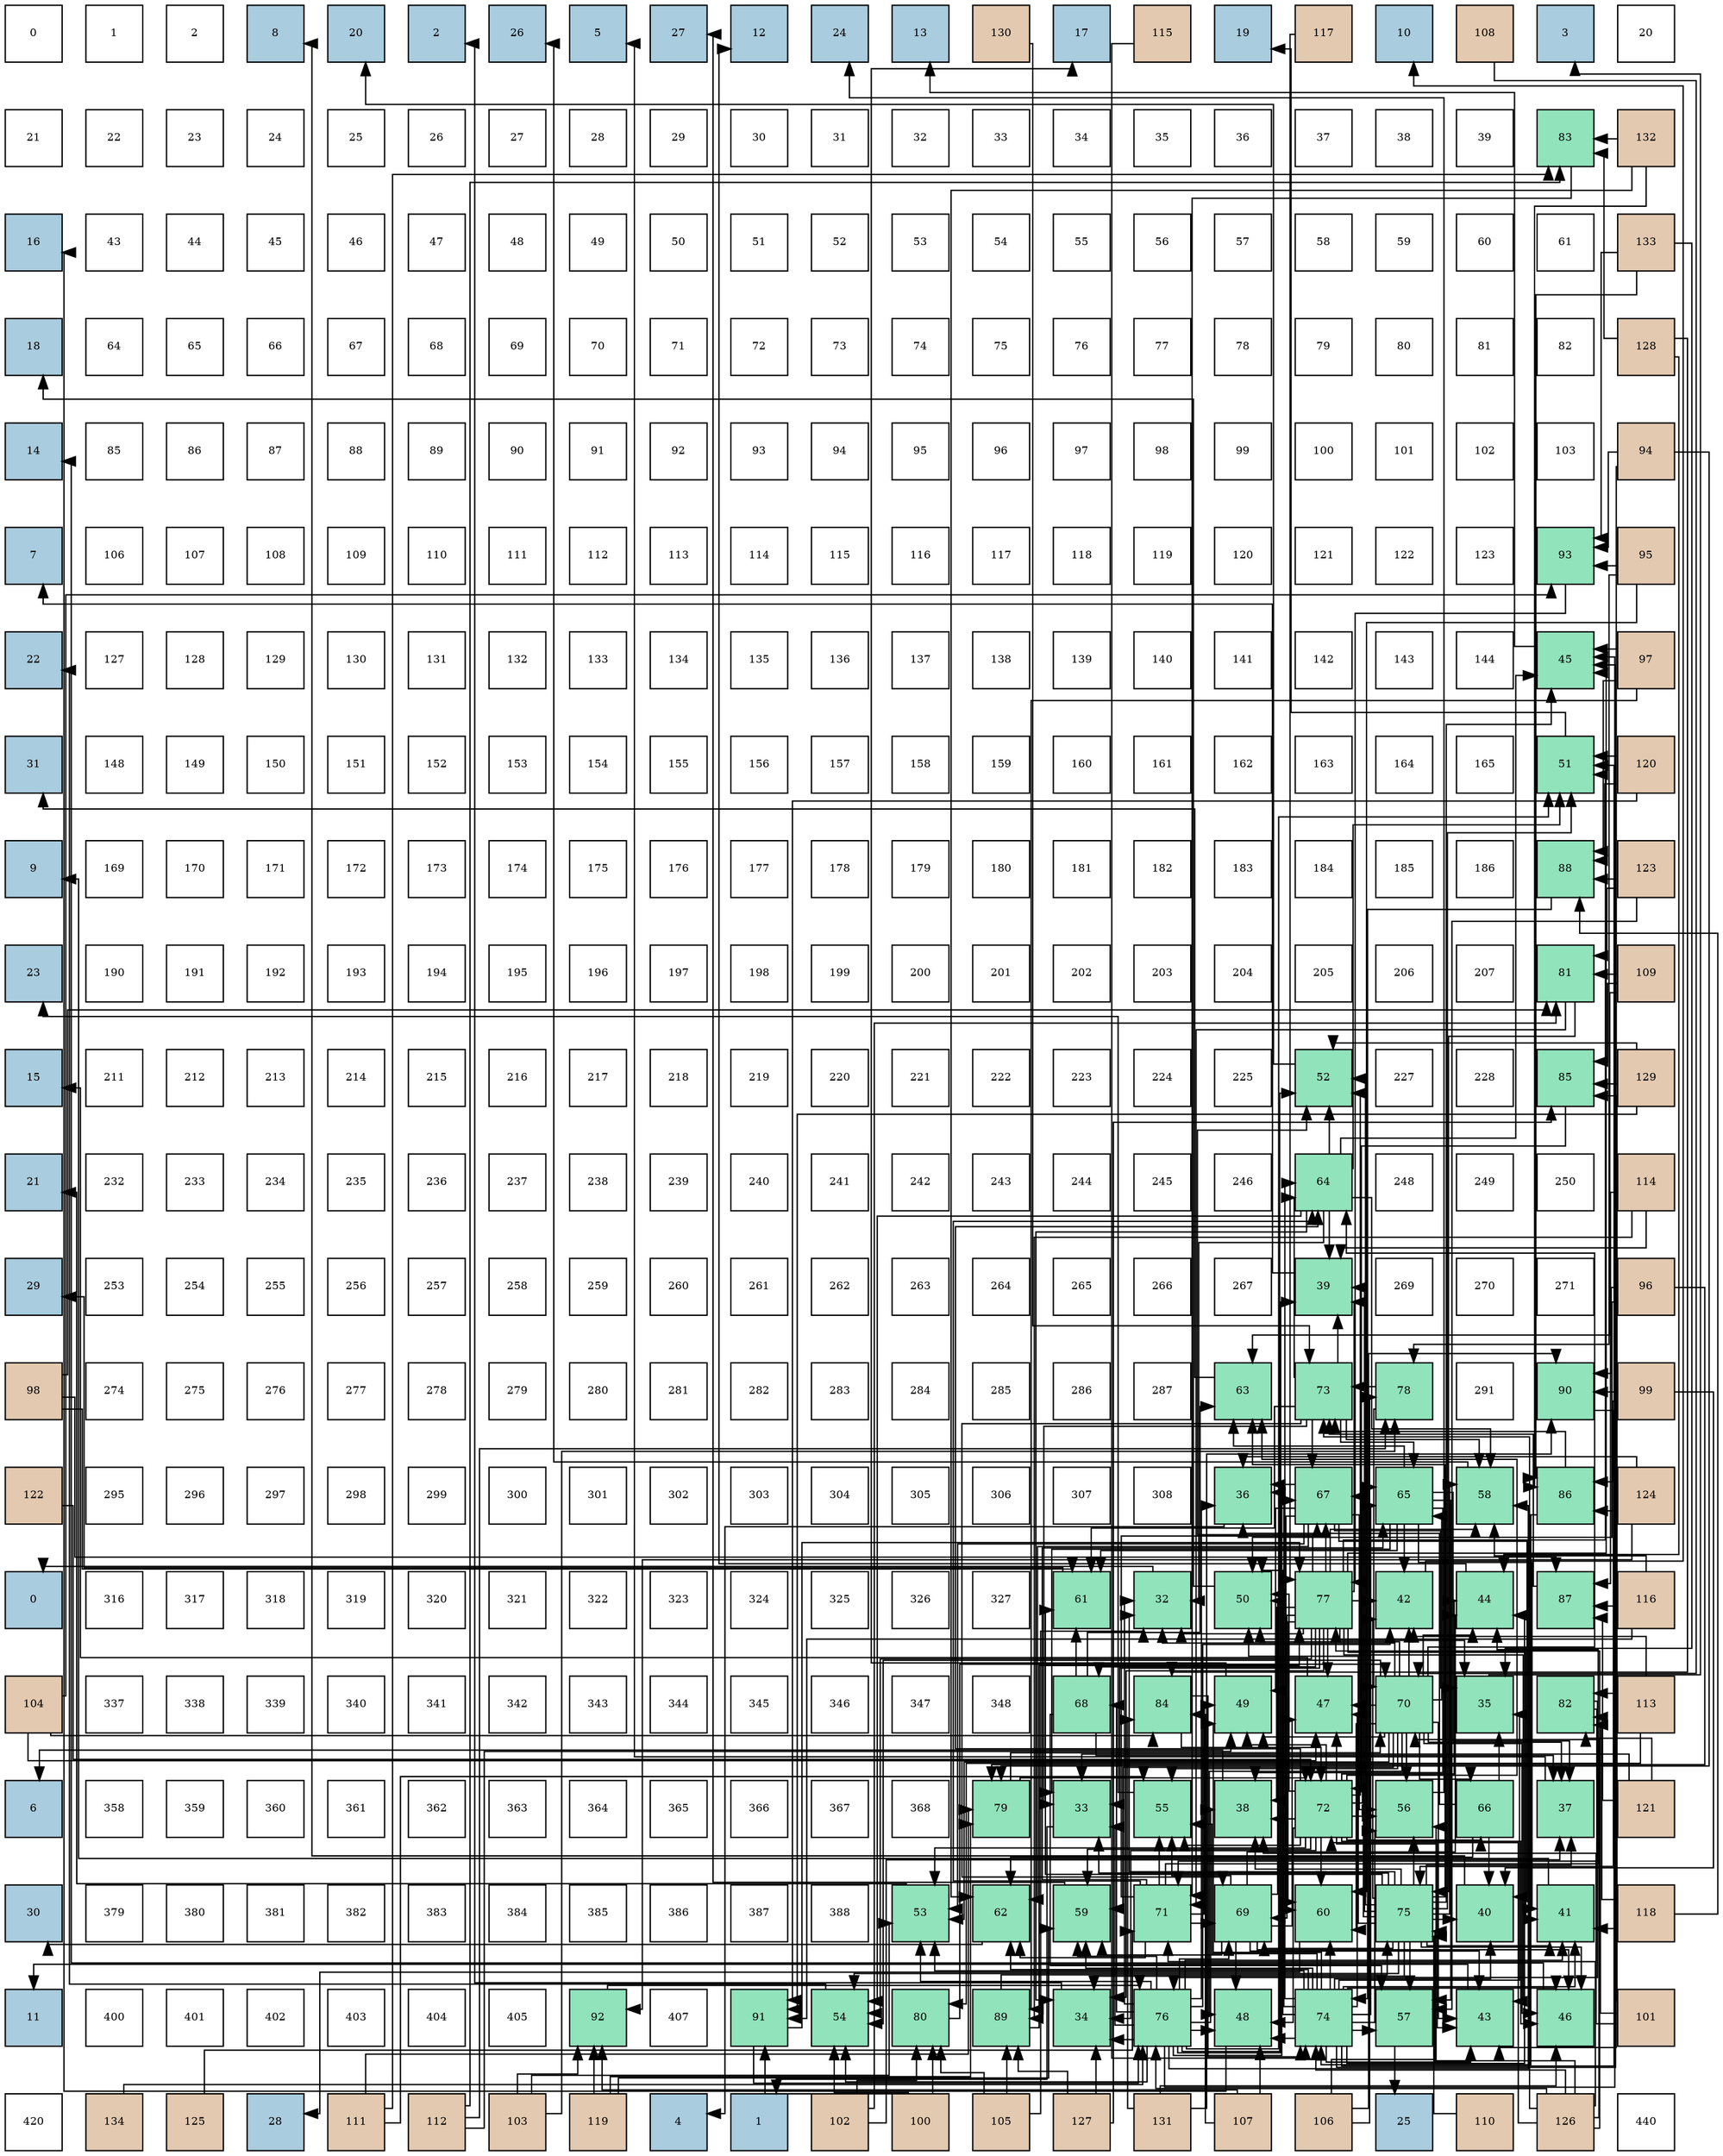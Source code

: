 digraph layout{
 rankdir=TB;
 splines=ortho;
 node [style=filled shape=square fixedsize=true width=0.6];
0[label="0", fontsize=8, fillcolor="#ffffff"];
1[label="1", fontsize=8, fillcolor="#ffffff"];
2[label="2", fontsize=8, fillcolor="#ffffff"];
3[label="8", fontsize=8, fillcolor="#a9ccde"];
4[label="20", fontsize=8, fillcolor="#a9ccde"];
5[label="2", fontsize=8, fillcolor="#a9ccde"];
6[label="26", fontsize=8, fillcolor="#a9ccde"];
7[label="5", fontsize=8, fillcolor="#a9ccde"];
8[label="27", fontsize=8, fillcolor="#a9ccde"];
9[label="12", fontsize=8, fillcolor="#a9ccde"];
10[label="24", fontsize=8, fillcolor="#a9ccde"];
11[label="13", fontsize=8, fillcolor="#a9ccde"];
12[label="130", fontsize=8, fillcolor="#e3c9af"];
13[label="17", fontsize=8, fillcolor="#a9ccde"];
14[label="115", fontsize=8, fillcolor="#e3c9af"];
15[label="19", fontsize=8, fillcolor="#a9ccde"];
16[label="117", fontsize=8, fillcolor="#e3c9af"];
17[label="10", fontsize=8, fillcolor="#a9ccde"];
18[label="108", fontsize=8, fillcolor="#e3c9af"];
19[label="3", fontsize=8, fillcolor="#a9ccde"];
20[label="20", fontsize=8, fillcolor="#ffffff"];
21[label="21", fontsize=8, fillcolor="#ffffff"];
22[label="22", fontsize=8, fillcolor="#ffffff"];
23[label="23", fontsize=8, fillcolor="#ffffff"];
24[label="24", fontsize=8, fillcolor="#ffffff"];
25[label="25", fontsize=8, fillcolor="#ffffff"];
26[label="26", fontsize=8, fillcolor="#ffffff"];
27[label="27", fontsize=8, fillcolor="#ffffff"];
28[label="28", fontsize=8, fillcolor="#ffffff"];
29[label="29", fontsize=8, fillcolor="#ffffff"];
30[label="30", fontsize=8, fillcolor="#ffffff"];
31[label="31", fontsize=8, fillcolor="#ffffff"];
32[label="32", fontsize=8, fillcolor="#ffffff"];
33[label="33", fontsize=8, fillcolor="#ffffff"];
34[label="34", fontsize=8, fillcolor="#ffffff"];
35[label="35", fontsize=8, fillcolor="#ffffff"];
36[label="36", fontsize=8, fillcolor="#ffffff"];
37[label="37", fontsize=8, fillcolor="#ffffff"];
38[label="38", fontsize=8, fillcolor="#ffffff"];
39[label="39", fontsize=8, fillcolor="#ffffff"];
40[label="83", fontsize=8, fillcolor="#91e3bb"];
41[label="132", fontsize=8, fillcolor="#e3c9af"];
42[label="16", fontsize=8, fillcolor="#a9ccde"];
43[label="43", fontsize=8, fillcolor="#ffffff"];
44[label="44", fontsize=8, fillcolor="#ffffff"];
45[label="45", fontsize=8, fillcolor="#ffffff"];
46[label="46", fontsize=8, fillcolor="#ffffff"];
47[label="47", fontsize=8, fillcolor="#ffffff"];
48[label="48", fontsize=8, fillcolor="#ffffff"];
49[label="49", fontsize=8, fillcolor="#ffffff"];
50[label="50", fontsize=8, fillcolor="#ffffff"];
51[label="51", fontsize=8, fillcolor="#ffffff"];
52[label="52", fontsize=8, fillcolor="#ffffff"];
53[label="53", fontsize=8, fillcolor="#ffffff"];
54[label="54", fontsize=8, fillcolor="#ffffff"];
55[label="55", fontsize=8, fillcolor="#ffffff"];
56[label="56", fontsize=8, fillcolor="#ffffff"];
57[label="57", fontsize=8, fillcolor="#ffffff"];
58[label="58", fontsize=8, fillcolor="#ffffff"];
59[label="59", fontsize=8, fillcolor="#ffffff"];
60[label="60", fontsize=8, fillcolor="#ffffff"];
61[label="61", fontsize=8, fillcolor="#ffffff"];
62[label="133", fontsize=8, fillcolor="#e3c9af"];
63[label="18", fontsize=8, fillcolor="#a9ccde"];
64[label="64", fontsize=8, fillcolor="#ffffff"];
65[label="65", fontsize=8, fillcolor="#ffffff"];
66[label="66", fontsize=8, fillcolor="#ffffff"];
67[label="67", fontsize=8, fillcolor="#ffffff"];
68[label="68", fontsize=8, fillcolor="#ffffff"];
69[label="69", fontsize=8, fillcolor="#ffffff"];
70[label="70", fontsize=8, fillcolor="#ffffff"];
71[label="71", fontsize=8, fillcolor="#ffffff"];
72[label="72", fontsize=8, fillcolor="#ffffff"];
73[label="73", fontsize=8, fillcolor="#ffffff"];
74[label="74", fontsize=8, fillcolor="#ffffff"];
75[label="75", fontsize=8, fillcolor="#ffffff"];
76[label="76", fontsize=8, fillcolor="#ffffff"];
77[label="77", fontsize=8, fillcolor="#ffffff"];
78[label="78", fontsize=8, fillcolor="#ffffff"];
79[label="79", fontsize=8, fillcolor="#ffffff"];
80[label="80", fontsize=8, fillcolor="#ffffff"];
81[label="81", fontsize=8, fillcolor="#ffffff"];
82[label="82", fontsize=8, fillcolor="#ffffff"];
83[label="128", fontsize=8, fillcolor="#e3c9af"];
84[label="14", fontsize=8, fillcolor="#a9ccde"];
85[label="85", fontsize=8, fillcolor="#ffffff"];
86[label="86", fontsize=8, fillcolor="#ffffff"];
87[label="87", fontsize=8, fillcolor="#ffffff"];
88[label="88", fontsize=8, fillcolor="#ffffff"];
89[label="89", fontsize=8, fillcolor="#ffffff"];
90[label="90", fontsize=8, fillcolor="#ffffff"];
91[label="91", fontsize=8, fillcolor="#ffffff"];
92[label="92", fontsize=8, fillcolor="#ffffff"];
93[label="93", fontsize=8, fillcolor="#ffffff"];
94[label="94", fontsize=8, fillcolor="#ffffff"];
95[label="95", fontsize=8, fillcolor="#ffffff"];
96[label="96", fontsize=8, fillcolor="#ffffff"];
97[label="97", fontsize=8, fillcolor="#ffffff"];
98[label="98", fontsize=8, fillcolor="#ffffff"];
99[label="99", fontsize=8, fillcolor="#ffffff"];
100[label="100", fontsize=8, fillcolor="#ffffff"];
101[label="101", fontsize=8, fillcolor="#ffffff"];
102[label="102", fontsize=8, fillcolor="#ffffff"];
103[label="103", fontsize=8, fillcolor="#ffffff"];
104[label="94", fontsize=8, fillcolor="#e3c9af"];
105[label="7", fontsize=8, fillcolor="#a9ccde"];
106[label="106", fontsize=8, fillcolor="#ffffff"];
107[label="107", fontsize=8, fillcolor="#ffffff"];
108[label="108", fontsize=8, fillcolor="#ffffff"];
109[label="109", fontsize=8, fillcolor="#ffffff"];
110[label="110", fontsize=8, fillcolor="#ffffff"];
111[label="111", fontsize=8, fillcolor="#ffffff"];
112[label="112", fontsize=8, fillcolor="#ffffff"];
113[label="113", fontsize=8, fillcolor="#ffffff"];
114[label="114", fontsize=8, fillcolor="#ffffff"];
115[label="115", fontsize=8, fillcolor="#ffffff"];
116[label="116", fontsize=8, fillcolor="#ffffff"];
117[label="117", fontsize=8, fillcolor="#ffffff"];
118[label="118", fontsize=8, fillcolor="#ffffff"];
119[label="119", fontsize=8, fillcolor="#ffffff"];
120[label="120", fontsize=8, fillcolor="#ffffff"];
121[label="121", fontsize=8, fillcolor="#ffffff"];
122[label="122", fontsize=8, fillcolor="#ffffff"];
123[label="123", fontsize=8, fillcolor="#ffffff"];
124[label="93", fontsize=8, fillcolor="#91e3bb"];
125[label="95", fontsize=8, fillcolor="#e3c9af"];
126[label="22", fontsize=8, fillcolor="#a9ccde"];
127[label="127", fontsize=8, fillcolor="#ffffff"];
128[label="128", fontsize=8, fillcolor="#ffffff"];
129[label="129", fontsize=8, fillcolor="#ffffff"];
130[label="130", fontsize=8, fillcolor="#ffffff"];
131[label="131", fontsize=8, fillcolor="#ffffff"];
132[label="132", fontsize=8, fillcolor="#ffffff"];
133[label="133", fontsize=8, fillcolor="#ffffff"];
134[label="134", fontsize=8, fillcolor="#ffffff"];
135[label="135", fontsize=8, fillcolor="#ffffff"];
136[label="136", fontsize=8, fillcolor="#ffffff"];
137[label="137", fontsize=8, fillcolor="#ffffff"];
138[label="138", fontsize=8, fillcolor="#ffffff"];
139[label="139", fontsize=8, fillcolor="#ffffff"];
140[label="140", fontsize=8, fillcolor="#ffffff"];
141[label="141", fontsize=8, fillcolor="#ffffff"];
142[label="142", fontsize=8, fillcolor="#ffffff"];
143[label="143", fontsize=8, fillcolor="#ffffff"];
144[label="144", fontsize=8, fillcolor="#ffffff"];
145[label="45", fontsize=8, fillcolor="#91e3bb"];
146[label="97", fontsize=8, fillcolor="#e3c9af"];
147[label="31", fontsize=8, fillcolor="#a9ccde"];
148[label="148", fontsize=8, fillcolor="#ffffff"];
149[label="149", fontsize=8, fillcolor="#ffffff"];
150[label="150", fontsize=8, fillcolor="#ffffff"];
151[label="151", fontsize=8, fillcolor="#ffffff"];
152[label="152", fontsize=8, fillcolor="#ffffff"];
153[label="153", fontsize=8, fillcolor="#ffffff"];
154[label="154", fontsize=8, fillcolor="#ffffff"];
155[label="155", fontsize=8, fillcolor="#ffffff"];
156[label="156", fontsize=8, fillcolor="#ffffff"];
157[label="157", fontsize=8, fillcolor="#ffffff"];
158[label="158", fontsize=8, fillcolor="#ffffff"];
159[label="159", fontsize=8, fillcolor="#ffffff"];
160[label="160", fontsize=8, fillcolor="#ffffff"];
161[label="161", fontsize=8, fillcolor="#ffffff"];
162[label="162", fontsize=8, fillcolor="#ffffff"];
163[label="163", fontsize=8, fillcolor="#ffffff"];
164[label="164", fontsize=8, fillcolor="#ffffff"];
165[label="165", fontsize=8, fillcolor="#ffffff"];
166[label="51", fontsize=8, fillcolor="#91e3bb"];
167[label="120", fontsize=8, fillcolor="#e3c9af"];
168[label="9", fontsize=8, fillcolor="#a9ccde"];
169[label="169", fontsize=8, fillcolor="#ffffff"];
170[label="170", fontsize=8, fillcolor="#ffffff"];
171[label="171", fontsize=8, fillcolor="#ffffff"];
172[label="172", fontsize=8, fillcolor="#ffffff"];
173[label="173", fontsize=8, fillcolor="#ffffff"];
174[label="174", fontsize=8, fillcolor="#ffffff"];
175[label="175", fontsize=8, fillcolor="#ffffff"];
176[label="176", fontsize=8, fillcolor="#ffffff"];
177[label="177", fontsize=8, fillcolor="#ffffff"];
178[label="178", fontsize=8, fillcolor="#ffffff"];
179[label="179", fontsize=8, fillcolor="#ffffff"];
180[label="180", fontsize=8, fillcolor="#ffffff"];
181[label="181", fontsize=8, fillcolor="#ffffff"];
182[label="182", fontsize=8, fillcolor="#ffffff"];
183[label="183", fontsize=8, fillcolor="#ffffff"];
184[label="184", fontsize=8, fillcolor="#ffffff"];
185[label="185", fontsize=8, fillcolor="#ffffff"];
186[label="186", fontsize=8, fillcolor="#ffffff"];
187[label="88", fontsize=8, fillcolor="#91e3bb"];
188[label="123", fontsize=8, fillcolor="#e3c9af"];
189[label="23", fontsize=8, fillcolor="#a9ccde"];
190[label="190", fontsize=8, fillcolor="#ffffff"];
191[label="191", fontsize=8, fillcolor="#ffffff"];
192[label="192", fontsize=8, fillcolor="#ffffff"];
193[label="193", fontsize=8, fillcolor="#ffffff"];
194[label="194", fontsize=8, fillcolor="#ffffff"];
195[label="195", fontsize=8, fillcolor="#ffffff"];
196[label="196", fontsize=8, fillcolor="#ffffff"];
197[label="197", fontsize=8, fillcolor="#ffffff"];
198[label="198", fontsize=8, fillcolor="#ffffff"];
199[label="199", fontsize=8, fillcolor="#ffffff"];
200[label="200", fontsize=8, fillcolor="#ffffff"];
201[label="201", fontsize=8, fillcolor="#ffffff"];
202[label="202", fontsize=8, fillcolor="#ffffff"];
203[label="203", fontsize=8, fillcolor="#ffffff"];
204[label="204", fontsize=8, fillcolor="#ffffff"];
205[label="205", fontsize=8, fillcolor="#ffffff"];
206[label="206", fontsize=8, fillcolor="#ffffff"];
207[label="207", fontsize=8, fillcolor="#ffffff"];
208[label="81", fontsize=8, fillcolor="#91e3bb"];
209[label="109", fontsize=8, fillcolor="#e3c9af"];
210[label="15", fontsize=8, fillcolor="#a9ccde"];
211[label="211", fontsize=8, fillcolor="#ffffff"];
212[label="212", fontsize=8, fillcolor="#ffffff"];
213[label="213", fontsize=8, fillcolor="#ffffff"];
214[label="214", fontsize=8, fillcolor="#ffffff"];
215[label="215", fontsize=8, fillcolor="#ffffff"];
216[label="216", fontsize=8, fillcolor="#ffffff"];
217[label="217", fontsize=8, fillcolor="#ffffff"];
218[label="218", fontsize=8, fillcolor="#ffffff"];
219[label="219", fontsize=8, fillcolor="#ffffff"];
220[label="220", fontsize=8, fillcolor="#ffffff"];
221[label="221", fontsize=8, fillcolor="#ffffff"];
222[label="222", fontsize=8, fillcolor="#ffffff"];
223[label="223", fontsize=8, fillcolor="#ffffff"];
224[label="224", fontsize=8, fillcolor="#ffffff"];
225[label="225", fontsize=8, fillcolor="#ffffff"];
226[label="52", fontsize=8, fillcolor="#91e3bb"];
227[label="227", fontsize=8, fillcolor="#ffffff"];
228[label="228", fontsize=8, fillcolor="#ffffff"];
229[label="85", fontsize=8, fillcolor="#91e3bb"];
230[label="129", fontsize=8, fillcolor="#e3c9af"];
231[label="21", fontsize=8, fillcolor="#a9ccde"];
232[label="232", fontsize=8, fillcolor="#ffffff"];
233[label="233", fontsize=8, fillcolor="#ffffff"];
234[label="234", fontsize=8, fillcolor="#ffffff"];
235[label="235", fontsize=8, fillcolor="#ffffff"];
236[label="236", fontsize=8, fillcolor="#ffffff"];
237[label="237", fontsize=8, fillcolor="#ffffff"];
238[label="238", fontsize=8, fillcolor="#ffffff"];
239[label="239", fontsize=8, fillcolor="#ffffff"];
240[label="240", fontsize=8, fillcolor="#ffffff"];
241[label="241", fontsize=8, fillcolor="#ffffff"];
242[label="242", fontsize=8, fillcolor="#ffffff"];
243[label="243", fontsize=8, fillcolor="#ffffff"];
244[label="244", fontsize=8, fillcolor="#ffffff"];
245[label="245", fontsize=8, fillcolor="#ffffff"];
246[label="246", fontsize=8, fillcolor="#ffffff"];
247[label="64", fontsize=8, fillcolor="#91e3bb"];
248[label="248", fontsize=8, fillcolor="#ffffff"];
249[label="249", fontsize=8, fillcolor="#ffffff"];
250[label="250", fontsize=8, fillcolor="#ffffff"];
251[label="114", fontsize=8, fillcolor="#e3c9af"];
252[label="29", fontsize=8, fillcolor="#a9ccde"];
253[label="253", fontsize=8, fillcolor="#ffffff"];
254[label="254", fontsize=8, fillcolor="#ffffff"];
255[label="255", fontsize=8, fillcolor="#ffffff"];
256[label="256", fontsize=8, fillcolor="#ffffff"];
257[label="257", fontsize=8, fillcolor="#ffffff"];
258[label="258", fontsize=8, fillcolor="#ffffff"];
259[label="259", fontsize=8, fillcolor="#ffffff"];
260[label="260", fontsize=8, fillcolor="#ffffff"];
261[label="261", fontsize=8, fillcolor="#ffffff"];
262[label="262", fontsize=8, fillcolor="#ffffff"];
263[label="263", fontsize=8, fillcolor="#ffffff"];
264[label="264", fontsize=8, fillcolor="#ffffff"];
265[label="265", fontsize=8, fillcolor="#ffffff"];
266[label="266", fontsize=8, fillcolor="#ffffff"];
267[label="267", fontsize=8, fillcolor="#ffffff"];
268[label="39", fontsize=8, fillcolor="#91e3bb"];
269[label="269", fontsize=8, fillcolor="#ffffff"];
270[label="270", fontsize=8, fillcolor="#ffffff"];
271[label="271", fontsize=8, fillcolor="#ffffff"];
272[label="96", fontsize=8, fillcolor="#e3c9af"];
273[label="98", fontsize=8, fillcolor="#e3c9af"];
274[label="274", fontsize=8, fillcolor="#ffffff"];
275[label="275", fontsize=8, fillcolor="#ffffff"];
276[label="276", fontsize=8, fillcolor="#ffffff"];
277[label="277", fontsize=8, fillcolor="#ffffff"];
278[label="278", fontsize=8, fillcolor="#ffffff"];
279[label="279", fontsize=8, fillcolor="#ffffff"];
280[label="280", fontsize=8, fillcolor="#ffffff"];
281[label="281", fontsize=8, fillcolor="#ffffff"];
282[label="282", fontsize=8, fillcolor="#ffffff"];
283[label="283", fontsize=8, fillcolor="#ffffff"];
284[label="284", fontsize=8, fillcolor="#ffffff"];
285[label="285", fontsize=8, fillcolor="#ffffff"];
286[label="286", fontsize=8, fillcolor="#ffffff"];
287[label="287", fontsize=8, fillcolor="#ffffff"];
288[label="63", fontsize=8, fillcolor="#91e3bb"];
289[label="73", fontsize=8, fillcolor="#91e3bb"];
290[label="78", fontsize=8, fillcolor="#91e3bb"];
291[label="291", fontsize=8, fillcolor="#ffffff"];
292[label="90", fontsize=8, fillcolor="#91e3bb"];
293[label="99", fontsize=8, fillcolor="#e3c9af"];
294[label="122", fontsize=8, fillcolor="#e3c9af"];
295[label="295", fontsize=8, fillcolor="#ffffff"];
296[label="296", fontsize=8, fillcolor="#ffffff"];
297[label="297", fontsize=8, fillcolor="#ffffff"];
298[label="298", fontsize=8, fillcolor="#ffffff"];
299[label="299", fontsize=8, fillcolor="#ffffff"];
300[label="300", fontsize=8, fillcolor="#ffffff"];
301[label="301", fontsize=8, fillcolor="#ffffff"];
302[label="302", fontsize=8, fillcolor="#ffffff"];
303[label="303", fontsize=8, fillcolor="#ffffff"];
304[label="304", fontsize=8, fillcolor="#ffffff"];
305[label="305", fontsize=8, fillcolor="#ffffff"];
306[label="306", fontsize=8, fillcolor="#ffffff"];
307[label="307", fontsize=8, fillcolor="#ffffff"];
308[label="308", fontsize=8, fillcolor="#ffffff"];
309[label="36", fontsize=8, fillcolor="#91e3bb"];
310[label="67", fontsize=8, fillcolor="#91e3bb"];
311[label="65", fontsize=8, fillcolor="#91e3bb"];
312[label="58", fontsize=8, fillcolor="#91e3bb"];
313[label="86", fontsize=8, fillcolor="#91e3bb"];
314[label="124", fontsize=8, fillcolor="#e3c9af"];
315[label="0", fontsize=8, fillcolor="#a9ccde"];
316[label="316", fontsize=8, fillcolor="#ffffff"];
317[label="317", fontsize=8, fillcolor="#ffffff"];
318[label="318", fontsize=8, fillcolor="#ffffff"];
319[label="319", fontsize=8, fillcolor="#ffffff"];
320[label="320", fontsize=8, fillcolor="#ffffff"];
321[label="321", fontsize=8, fillcolor="#ffffff"];
322[label="322", fontsize=8, fillcolor="#ffffff"];
323[label="323", fontsize=8, fillcolor="#ffffff"];
324[label="324", fontsize=8, fillcolor="#ffffff"];
325[label="325", fontsize=8, fillcolor="#ffffff"];
326[label="326", fontsize=8, fillcolor="#ffffff"];
327[label="327", fontsize=8, fillcolor="#ffffff"];
328[label="61", fontsize=8, fillcolor="#91e3bb"];
329[label="32", fontsize=8, fillcolor="#91e3bb"];
330[label="50", fontsize=8, fillcolor="#91e3bb"];
331[label="77", fontsize=8, fillcolor="#91e3bb"];
332[label="42", fontsize=8, fillcolor="#91e3bb"];
333[label="44", fontsize=8, fillcolor="#91e3bb"];
334[label="87", fontsize=8, fillcolor="#91e3bb"];
335[label="116", fontsize=8, fillcolor="#e3c9af"];
336[label="104", fontsize=8, fillcolor="#e3c9af"];
337[label="337", fontsize=8, fillcolor="#ffffff"];
338[label="338", fontsize=8, fillcolor="#ffffff"];
339[label="339", fontsize=8, fillcolor="#ffffff"];
340[label="340", fontsize=8, fillcolor="#ffffff"];
341[label="341", fontsize=8, fillcolor="#ffffff"];
342[label="342", fontsize=8, fillcolor="#ffffff"];
343[label="343", fontsize=8, fillcolor="#ffffff"];
344[label="344", fontsize=8, fillcolor="#ffffff"];
345[label="345", fontsize=8, fillcolor="#ffffff"];
346[label="346", fontsize=8, fillcolor="#ffffff"];
347[label="347", fontsize=8, fillcolor="#ffffff"];
348[label="348", fontsize=8, fillcolor="#ffffff"];
349[label="68", fontsize=8, fillcolor="#91e3bb"];
350[label="84", fontsize=8, fillcolor="#91e3bb"];
351[label="49", fontsize=8, fillcolor="#91e3bb"];
352[label="47", fontsize=8, fillcolor="#91e3bb"];
353[label="70", fontsize=8, fillcolor="#91e3bb"];
354[label="35", fontsize=8, fillcolor="#91e3bb"];
355[label="82", fontsize=8, fillcolor="#91e3bb"];
356[label="113", fontsize=8, fillcolor="#e3c9af"];
357[label="6", fontsize=8, fillcolor="#a9ccde"];
358[label="358", fontsize=8, fillcolor="#ffffff"];
359[label="359", fontsize=8, fillcolor="#ffffff"];
360[label="360", fontsize=8, fillcolor="#ffffff"];
361[label="361", fontsize=8, fillcolor="#ffffff"];
362[label="362", fontsize=8, fillcolor="#ffffff"];
363[label="363", fontsize=8, fillcolor="#ffffff"];
364[label="364", fontsize=8, fillcolor="#ffffff"];
365[label="365", fontsize=8, fillcolor="#ffffff"];
366[label="366", fontsize=8, fillcolor="#ffffff"];
367[label="367", fontsize=8, fillcolor="#ffffff"];
368[label="368", fontsize=8, fillcolor="#ffffff"];
369[label="79", fontsize=8, fillcolor="#91e3bb"];
370[label="33", fontsize=8, fillcolor="#91e3bb"];
371[label="55", fontsize=8, fillcolor="#91e3bb"];
372[label="38", fontsize=8, fillcolor="#91e3bb"];
373[label="72", fontsize=8, fillcolor="#91e3bb"];
374[label="56", fontsize=8, fillcolor="#91e3bb"];
375[label="66", fontsize=8, fillcolor="#91e3bb"];
376[label="37", fontsize=8, fillcolor="#91e3bb"];
377[label="121", fontsize=8, fillcolor="#e3c9af"];
378[label="30", fontsize=8, fillcolor="#a9ccde"];
379[label="379", fontsize=8, fillcolor="#ffffff"];
380[label="380", fontsize=8, fillcolor="#ffffff"];
381[label="381", fontsize=8, fillcolor="#ffffff"];
382[label="382", fontsize=8, fillcolor="#ffffff"];
383[label="383", fontsize=8, fillcolor="#ffffff"];
384[label="384", fontsize=8, fillcolor="#ffffff"];
385[label="385", fontsize=8, fillcolor="#ffffff"];
386[label="386", fontsize=8, fillcolor="#ffffff"];
387[label="387", fontsize=8, fillcolor="#ffffff"];
388[label="388", fontsize=8, fillcolor="#ffffff"];
389[label="53", fontsize=8, fillcolor="#91e3bb"];
390[label="62", fontsize=8, fillcolor="#91e3bb"];
391[label="59", fontsize=8, fillcolor="#91e3bb"];
392[label="71", fontsize=8, fillcolor="#91e3bb"];
393[label="69", fontsize=8, fillcolor="#91e3bb"];
394[label="60", fontsize=8, fillcolor="#91e3bb"];
395[label="75", fontsize=8, fillcolor="#91e3bb"];
396[label="40", fontsize=8, fillcolor="#91e3bb"];
397[label="41", fontsize=8, fillcolor="#91e3bb"];
398[label="118", fontsize=8, fillcolor="#e3c9af"];
399[label="11", fontsize=8, fillcolor="#a9ccde"];
400[label="400", fontsize=8, fillcolor="#ffffff"];
401[label="401", fontsize=8, fillcolor="#ffffff"];
402[label="402", fontsize=8, fillcolor="#ffffff"];
403[label="403", fontsize=8, fillcolor="#ffffff"];
404[label="404", fontsize=8, fillcolor="#ffffff"];
405[label="405", fontsize=8, fillcolor="#ffffff"];
406[label="92", fontsize=8, fillcolor="#91e3bb"];
407[label="407", fontsize=8, fillcolor="#ffffff"];
408[label="91", fontsize=8, fillcolor="#91e3bb"];
409[label="54", fontsize=8, fillcolor="#91e3bb"];
410[label="80", fontsize=8, fillcolor="#91e3bb"];
411[label="89", fontsize=8, fillcolor="#91e3bb"];
412[label="34", fontsize=8, fillcolor="#91e3bb"];
413[label="76", fontsize=8, fillcolor="#91e3bb"];
414[label="48", fontsize=8, fillcolor="#91e3bb"];
415[label="74", fontsize=8, fillcolor="#91e3bb"];
416[label="57", fontsize=8, fillcolor="#91e3bb"];
417[label="43", fontsize=8, fillcolor="#91e3bb"];
418[label="46", fontsize=8, fillcolor="#91e3bb"];
419[label="101", fontsize=8, fillcolor="#e3c9af"];
420[label="420", fontsize=8, fillcolor="#ffffff"];
421[label="134", fontsize=8, fillcolor="#e3c9af"];
422[label="125", fontsize=8, fillcolor="#e3c9af"];
423[label="28", fontsize=8, fillcolor="#a9ccde"];
424[label="111", fontsize=8, fillcolor="#e3c9af"];
425[label="112", fontsize=8, fillcolor="#e3c9af"];
426[label="103", fontsize=8, fillcolor="#e3c9af"];
427[label="119", fontsize=8, fillcolor="#e3c9af"];
428[label="4", fontsize=8, fillcolor="#a9ccde"];
429[label="1", fontsize=8, fillcolor="#a9ccde"];
430[label="102", fontsize=8, fillcolor="#e3c9af"];
431[label="100", fontsize=8, fillcolor="#e3c9af"];
432[label="105", fontsize=8, fillcolor="#e3c9af"];
433[label="127", fontsize=8, fillcolor="#e3c9af"];
434[label="131", fontsize=8, fillcolor="#e3c9af"];
435[label="107", fontsize=8, fillcolor="#e3c9af"];
436[label="106", fontsize=8, fillcolor="#e3c9af"];
437[label="25", fontsize=8, fillcolor="#a9ccde"];
438[label="110", fontsize=8, fillcolor="#e3c9af"];
439[label="126", fontsize=8, fillcolor="#e3c9af"];
440[label="440", fontsize=8, fillcolor="#ffffff"];
edge [constraint=false, style=vis];329 -> 315;
370 -> 429;
412 -> 5;
354 -> 19;
309 -> 428;
376 -> 7;
372 -> 357;
268 -> 105;
396 -> 3;
397 -> 168;
332 -> 17;
417 -> 399;
333 -> 9;
145 -> 11;
418 -> 84;
352 -> 210;
414 -> 42;
351 -> 13;
330 -> 63;
166 -> 15;
226 -> 4;
389 -> 231;
409 -> 126;
371 -> 189;
374 -> 10;
416 -> 437;
312 -> 6;
391 -> 8;
394 -> 423;
328 -> 252;
390 -> 378;
288 -> 147;
247 -> 329;
247 -> 412;
247 -> 268;
247 -> 145;
247 -> 166;
247 -> 226;
247 -> 409;
247 -> 312;
311 -> 370;
311 -> 376;
311 -> 372;
311 -> 397;
311 -> 332;
311 -> 416;
311 -> 328;
311 -> 288;
375 -> 354;
375 -> 309;
375 -> 396;
375 -> 390;
310 -> 354;
310 -> 309;
310 -> 396;
310 -> 351;
310 -> 389;
310 -> 374;
310 -> 394;
310 -> 390;
349 -> 376;
349 -> 416;
349 -> 328;
349 -> 288;
393 -> 417;
393 -> 333;
393 -> 418;
393 -> 352;
393 -> 414;
393 -> 330;
393 -> 371;
393 -> 391;
353 -> 329;
353 -> 376;
353 -> 332;
353 -> 417;
353 -> 333;
353 -> 418;
353 -> 352;
353 -> 414;
353 -> 351;
353 -> 330;
353 -> 389;
353 -> 409;
353 -> 371;
353 -> 374;
353 -> 391;
353 -> 394;
353 -> 247;
353 -> 311;
353 -> 375;
392 -> 333;
392 -> 351;
392 -> 371;
392 -> 390;
392 -> 247;
392 -> 311;
392 -> 310;
392 -> 393;
373 -> 412;
373 -> 372;
373 -> 417;
373 -> 333;
373 -> 418;
373 -> 352;
373 -> 414;
373 -> 351;
373 -> 330;
373 -> 226;
373 -> 389;
373 -> 371;
373 -> 374;
373 -> 391;
373 -> 394;
373 -> 288;
373 -> 247;
373 -> 311;
373 -> 375;
289 -> 370;
289 -> 268;
289 -> 312;
289 -> 328;
289 -> 247;
289 -> 311;
289 -> 310;
289 -> 393;
415 -> 354;
415 -> 309;
415 -> 396;
415 -> 397;
415 -> 417;
415 -> 333;
415 -> 145;
415 -> 418;
415 -> 352;
415 -> 414;
415 -> 351;
415 -> 330;
415 -> 166;
415 -> 389;
415 -> 371;
415 -> 374;
415 -> 416;
415 -> 391;
415 -> 394;
415 -> 390;
415 -> 247;
415 -> 311;
395 -> 329;
395 -> 370;
395 -> 412;
395 -> 376;
395 -> 372;
395 -> 268;
395 -> 396;
395 -> 397;
395 -> 332;
395 -> 145;
395 -> 418;
395 -> 330;
395 -> 166;
395 -> 226;
395 -> 409;
395 -> 374;
395 -> 416;
395 -> 312;
395 -> 328;
395 -> 288;
395 -> 310;
395 -> 393;
413 -> 329;
413 -> 370;
413 -> 412;
413 -> 309;
413 -> 372;
413 -> 268;
413 -> 397;
413 -> 332;
413 -> 145;
413 -> 414;
413 -> 166;
413 -> 226;
413 -> 389;
413 -> 409;
413 -> 312;
413 -> 391;
413 -> 310;
413 -> 349;
413 -> 393;
331 -> 329;
331 -> 370;
331 -> 412;
331 -> 354;
331 -> 372;
331 -> 268;
331 -> 397;
331 -> 332;
331 -> 417;
331 -> 145;
331 -> 352;
331 -> 166;
331 -> 226;
331 -> 409;
331 -> 312;
331 -> 394;
331 -> 310;
331 -> 349;
331 -> 393;
290 -> 353;
290 -> 289;
369 -> 353;
369 -> 373;
410 -> 353;
208 -> 392;
208 -> 395;
355 -> 392;
355 -> 413;
40 -> 392;
350 -> 373;
350 -> 415;
229 -> 373;
313 -> 289;
313 -> 415;
334 -> 289;
187 -> 415;
411 -> 395;
411 -> 331;
292 -> 395;
408 -> 413;
408 -> 331;
406 -> 413;
124 -> 331;
104 -> 417;
104 -> 369;
104 -> 124;
125 -> 394;
125 -> 290;
125 -> 124;
272 -> 330;
272 -> 369;
272 -> 292;
146 -> 145;
146 -> 187;
146 -> 411;
273 -> 328;
273 -> 208;
273 -> 334;
293 -> 396;
293 -> 313;
293 -> 292;
431 -> 409;
431 -> 410;
431 -> 408;
419 -> 372;
419 -> 355;
419 -> 229;
430 -> 376;
430 -> 410;
430 -> 208;
426 -> 389;
426 -> 290;
426 -> 406;
336 -> 352;
336 -> 350;
336 -> 124;
432 -> 329;
432 -> 410;
432 -> 411;
436 -> 374;
436 -> 290;
436 -> 292;
435 -> 414;
435 -> 350;
435 -> 406;
18 -> 353;
209 -> 288;
209 -> 208;
209 -> 229;
438 -> 395;
424 -> 371;
424 -> 369;
424 -> 40;
425 -> 351;
425 -> 290;
425 -> 40;
356 -> 332;
356 -> 410;
356 -> 355;
251 -> 268;
251 -> 334;
251 -> 411;
14 -> 415;
335 -> 312;
335 -> 334;
335 -> 408;
16 -> 331;
398 -> 397;
398 -> 355;
398 -> 187;
427 -> 391;
427 -> 369;
427 -> 406;
167 -> 166;
167 -> 187;
167 -> 408;
377 -> 370;
377 -> 355;
377 -> 334;
294 -> 373;
188 -> 416;
188 -> 208;
188 -> 187;
314 -> 309;
314 -> 313;
314 -> 406;
422 -> 392;
439 -> 353;
439 -> 392;
439 -> 373;
439 -> 289;
439 -> 415;
439 -> 395;
439 -> 413;
439 -> 331;
433 -> 412;
433 -> 229;
433 -> 411;
83 -> 333;
83 -> 40;
83 -> 350;
230 -> 226;
230 -> 229;
230 -> 408;
12 -> 289;
434 -> 418;
434 -> 350;
434 -> 292;
41 -> 390;
41 -> 40;
41 -> 313;
62 -> 354;
62 -> 313;
62 -> 124;
421 -> 413;
edge [constraint=true, style=invis];
0 -> 21 -> 42 -> 63 -> 84 -> 105 -> 126 -> 147 -> 168 -> 189 -> 210 -> 231 -> 252 -> 273 -> 294 -> 315 -> 336 -> 357 -> 378 -> 399 -> 420;
1 -> 22 -> 43 -> 64 -> 85 -> 106 -> 127 -> 148 -> 169 -> 190 -> 211 -> 232 -> 253 -> 274 -> 295 -> 316 -> 337 -> 358 -> 379 -> 400 -> 421;
2 -> 23 -> 44 -> 65 -> 86 -> 107 -> 128 -> 149 -> 170 -> 191 -> 212 -> 233 -> 254 -> 275 -> 296 -> 317 -> 338 -> 359 -> 380 -> 401 -> 422;
3 -> 24 -> 45 -> 66 -> 87 -> 108 -> 129 -> 150 -> 171 -> 192 -> 213 -> 234 -> 255 -> 276 -> 297 -> 318 -> 339 -> 360 -> 381 -> 402 -> 423;
4 -> 25 -> 46 -> 67 -> 88 -> 109 -> 130 -> 151 -> 172 -> 193 -> 214 -> 235 -> 256 -> 277 -> 298 -> 319 -> 340 -> 361 -> 382 -> 403 -> 424;
5 -> 26 -> 47 -> 68 -> 89 -> 110 -> 131 -> 152 -> 173 -> 194 -> 215 -> 236 -> 257 -> 278 -> 299 -> 320 -> 341 -> 362 -> 383 -> 404 -> 425;
6 -> 27 -> 48 -> 69 -> 90 -> 111 -> 132 -> 153 -> 174 -> 195 -> 216 -> 237 -> 258 -> 279 -> 300 -> 321 -> 342 -> 363 -> 384 -> 405 -> 426;
7 -> 28 -> 49 -> 70 -> 91 -> 112 -> 133 -> 154 -> 175 -> 196 -> 217 -> 238 -> 259 -> 280 -> 301 -> 322 -> 343 -> 364 -> 385 -> 406 -> 427;
8 -> 29 -> 50 -> 71 -> 92 -> 113 -> 134 -> 155 -> 176 -> 197 -> 218 -> 239 -> 260 -> 281 -> 302 -> 323 -> 344 -> 365 -> 386 -> 407 -> 428;
9 -> 30 -> 51 -> 72 -> 93 -> 114 -> 135 -> 156 -> 177 -> 198 -> 219 -> 240 -> 261 -> 282 -> 303 -> 324 -> 345 -> 366 -> 387 -> 408 -> 429;
10 -> 31 -> 52 -> 73 -> 94 -> 115 -> 136 -> 157 -> 178 -> 199 -> 220 -> 241 -> 262 -> 283 -> 304 -> 325 -> 346 -> 367 -> 388 -> 409 -> 430;
11 -> 32 -> 53 -> 74 -> 95 -> 116 -> 137 -> 158 -> 179 -> 200 -> 221 -> 242 -> 263 -> 284 -> 305 -> 326 -> 347 -> 368 -> 389 -> 410 -> 431;
12 -> 33 -> 54 -> 75 -> 96 -> 117 -> 138 -> 159 -> 180 -> 201 -> 222 -> 243 -> 264 -> 285 -> 306 -> 327 -> 348 -> 369 -> 390 -> 411 -> 432;
13 -> 34 -> 55 -> 76 -> 97 -> 118 -> 139 -> 160 -> 181 -> 202 -> 223 -> 244 -> 265 -> 286 -> 307 -> 328 -> 349 -> 370 -> 391 -> 412 -> 433;
14 -> 35 -> 56 -> 77 -> 98 -> 119 -> 140 -> 161 -> 182 -> 203 -> 224 -> 245 -> 266 -> 287 -> 308 -> 329 -> 350 -> 371 -> 392 -> 413 -> 434;
15 -> 36 -> 57 -> 78 -> 99 -> 120 -> 141 -> 162 -> 183 -> 204 -> 225 -> 246 -> 267 -> 288 -> 309 -> 330 -> 351 -> 372 -> 393 -> 414 -> 435;
16 -> 37 -> 58 -> 79 -> 100 -> 121 -> 142 -> 163 -> 184 -> 205 -> 226 -> 247 -> 268 -> 289 -> 310 -> 331 -> 352 -> 373 -> 394 -> 415 -> 436;
17 -> 38 -> 59 -> 80 -> 101 -> 122 -> 143 -> 164 -> 185 -> 206 -> 227 -> 248 -> 269 -> 290 -> 311 -> 332 -> 353 -> 374 -> 395 -> 416 -> 437;
18 -> 39 -> 60 -> 81 -> 102 -> 123 -> 144 -> 165 -> 186 -> 207 -> 228 -> 249 -> 270 -> 291 -> 312 -> 333 -> 354 -> 375 -> 396 -> 417 -> 438;
19 -> 40 -> 61 -> 82 -> 103 -> 124 -> 145 -> 166 -> 187 -> 208 -> 229 -> 250 -> 271 -> 292 -> 313 -> 334 -> 355 -> 376 -> 397 -> 418 -> 439;
20 -> 41 -> 62 -> 83 -> 104 -> 125 -> 146 -> 167 -> 188 -> 209 -> 230 -> 251 -> 272 -> 293 -> 314 -> 335 -> 356 -> 377 -> 398 -> 419 -> 440;
rank = same {0 -> 1 -> 2 -> 3 -> 4 -> 5 -> 6 -> 7 -> 8 -> 9 -> 10 -> 11 -> 12 -> 13 -> 14 -> 15 -> 16 -> 17 -> 18 -> 19 -> 20};
rank = same {21 -> 22 -> 23 -> 24 -> 25 -> 26 -> 27 -> 28 -> 29 -> 30 -> 31 -> 32 -> 33 -> 34 -> 35 -> 36 -> 37 -> 38 -> 39 -> 40 -> 41};
rank = same {42 -> 43 -> 44 -> 45 -> 46 -> 47 -> 48 -> 49 -> 50 -> 51 -> 52 -> 53 -> 54 -> 55 -> 56 -> 57 -> 58 -> 59 -> 60 -> 61 -> 62};
rank = same {63 -> 64 -> 65 -> 66 -> 67 -> 68 -> 69 -> 70 -> 71 -> 72 -> 73 -> 74 -> 75 -> 76 -> 77 -> 78 -> 79 -> 80 -> 81 -> 82 -> 83};
rank = same {84 -> 85 -> 86 -> 87 -> 88 -> 89 -> 90 -> 91 -> 92 -> 93 -> 94 -> 95 -> 96 -> 97 -> 98 -> 99 -> 100 -> 101 -> 102 -> 103 -> 104};
rank = same {105 -> 106 -> 107 -> 108 -> 109 -> 110 -> 111 -> 112 -> 113 -> 114 -> 115 -> 116 -> 117 -> 118 -> 119 -> 120 -> 121 -> 122 -> 123 -> 124 -> 125};
rank = same {126 -> 127 -> 128 -> 129 -> 130 -> 131 -> 132 -> 133 -> 134 -> 135 -> 136 -> 137 -> 138 -> 139 -> 140 -> 141 -> 142 -> 143 -> 144 -> 145 -> 146};
rank = same {147 -> 148 -> 149 -> 150 -> 151 -> 152 -> 153 -> 154 -> 155 -> 156 -> 157 -> 158 -> 159 -> 160 -> 161 -> 162 -> 163 -> 164 -> 165 -> 166 -> 167};
rank = same {168 -> 169 -> 170 -> 171 -> 172 -> 173 -> 174 -> 175 -> 176 -> 177 -> 178 -> 179 -> 180 -> 181 -> 182 -> 183 -> 184 -> 185 -> 186 -> 187 -> 188};
rank = same {189 -> 190 -> 191 -> 192 -> 193 -> 194 -> 195 -> 196 -> 197 -> 198 -> 199 -> 200 -> 201 -> 202 -> 203 -> 204 -> 205 -> 206 -> 207 -> 208 -> 209};
rank = same {210 -> 211 -> 212 -> 213 -> 214 -> 215 -> 216 -> 217 -> 218 -> 219 -> 220 -> 221 -> 222 -> 223 -> 224 -> 225 -> 226 -> 227 -> 228 -> 229 -> 230};
rank = same {231 -> 232 -> 233 -> 234 -> 235 -> 236 -> 237 -> 238 -> 239 -> 240 -> 241 -> 242 -> 243 -> 244 -> 245 -> 246 -> 247 -> 248 -> 249 -> 250 -> 251};
rank = same {252 -> 253 -> 254 -> 255 -> 256 -> 257 -> 258 -> 259 -> 260 -> 261 -> 262 -> 263 -> 264 -> 265 -> 266 -> 267 -> 268 -> 269 -> 270 -> 271 -> 272};
rank = same {273 -> 274 -> 275 -> 276 -> 277 -> 278 -> 279 -> 280 -> 281 -> 282 -> 283 -> 284 -> 285 -> 286 -> 287 -> 288 -> 289 -> 290 -> 291 -> 292 -> 293};
rank = same {294 -> 295 -> 296 -> 297 -> 298 -> 299 -> 300 -> 301 -> 302 -> 303 -> 304 -> 305 -> 306 -> 307 -> 308 -> 309 -> 310 -> 311 -> 312 -> 313 -> 314};
rank = same {315 -> 316 -> 317 -> 318 -> 319 -> 320 -> 321 -> 322 -> 323 -> 324 -> 325 -> 326 -> 327 -> 328 -> 329 -> 330 -> 331 -> 332 -> 333 -> 334 -> 335};
rank = same {336 -> 337 -> 338 -> 339 -> 340 -> 341 -> 342 -> 343 -> 344 -> 345 -> 346 -> 347 -> 348 -> 349 -> 350 -> 351 -> 352 -> 353 -> 354 -> 355 -> 356};
rank = same {357 -> 358 -> 359 -> 360 -> 361 -> 362 -> 363 -> 364 -> 365 -> 366 -> 367 -> 368 -> 369 -> 370 -> 371 -> 372 -> 373 -> 374 -> 375 -> 376 -> 377};
rank = same {378 -> 379 -> 380 -> 381 -> 382 -> 383 -> 384 -> 385 -> 386 -> 387 -> 388 -> 389 -> 390 -> 391 -> 392 -> 393 -> 394 -> 395 -> 396 -> 397 -> 398};
rank = same {399 -> 400 -> 401 -> 402 -> 403 -> 404 -> 405 -> 406 -> 407 -> 408 -> 409 -> 410 -> 411 -> 412 -> 413 -> 414 -> 415 -> 416 -> 417 -> 418 -> 419};
rank = same {420 -> 421 -> 422 -> 423 -> 424 -> 425 -> 426 -> 427 -> 428 -> 429 -> 430 -> 431 -> 432 -> 433 -> 434 -> 435 -> 436 -> 437 -> 438 -> 439 -> 440};
}